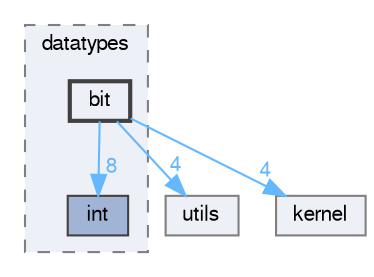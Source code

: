 digraph "sysc/datatypes/bit"
{
 // LATEX_PDF_SIZE
  bgcolor="transparent";
  edge [fontname=FreeSans,fontsize=10,labelfontname=FreeSans,labelfontsize=10];
  node [fontname=FreeSans,fontsize=10,shape=box,height=0.2,width=0.4];
  compound=true
  subgraph clusterdir_5e69c086e82be690ab2b0365646e74e7 {
    graph [ bgcolor="#edf0f7", pencolor="grey50", label="datatypes", fontname=FreeSans,fontsize=10 style="filled,dashed", URL="dir_5e69c086e82be690ab2b0365646e74e7.html",tooltip=""]
  dir_4913bade71ac789252954d06e5b30a22 [label="int", fillcolor="#a2b4d6", color="grey25", style="filled", URL="dir_4913bade71ac789252954d06e5b30a22.html",tooltip=""];
  dir_d489ae3556ea625c3b8f44aba1bab533 [label="bit", fillcolor="#edf0f7", color="grey25", style="filled,bold", URL="dir_d489ae3556ea625c3b8f44aba1bab533.html",tooltip=""];
  }
  dir_abe2d21ecb619c40140cdc0b9ea59ef5 [label="utils", fillcolor="#edf0f7", color="grey50", style="filled", URL="dir_abe2d21ecb619c40140cdc0b9ea59ef5.html",tooltip=""];
  dir_b4b56023568c35e5a49172d00a6c7a39 [label="kernel", fillcolor="#edf0f7", color="grey50", style="filled", URL="dir_b4b56023568c35e5a49172d00a6c7a39.html",tooltip=""];
  dir_d489ae3556ea625c3b8f44aba1bab533->dir_4913bade71ac789252954d06e5b30a22 [headlabel="8", labeldistance=1.5 headhref="dir_000000_000004.html" href="dir_000000_000004.html" color="steelblue1" fontcolor="steelblue1"];
  dir_d489ae3556ea625c3b8f44aba1bab533->dir_abe2d21ecb619c40140cdc0b9ea59ef5 [headlabel="4", labeldistance=1.5 headhref="dir_000000_000009.html" href="dir_000000_000009.html" color="steelblue1" fontcolor="steelblue1"];
  dir_d489ae3556ea625c3b8f44aba1bab533->dir_b4b56023568c35e5a49172d00a6c7a39 [headlabel="4", labeldistance=1.5 headhref="dir_000000_000005.html" href="dir_000000_000005.html" color="steelblue1" fontcolor="steelblue1"];
}
